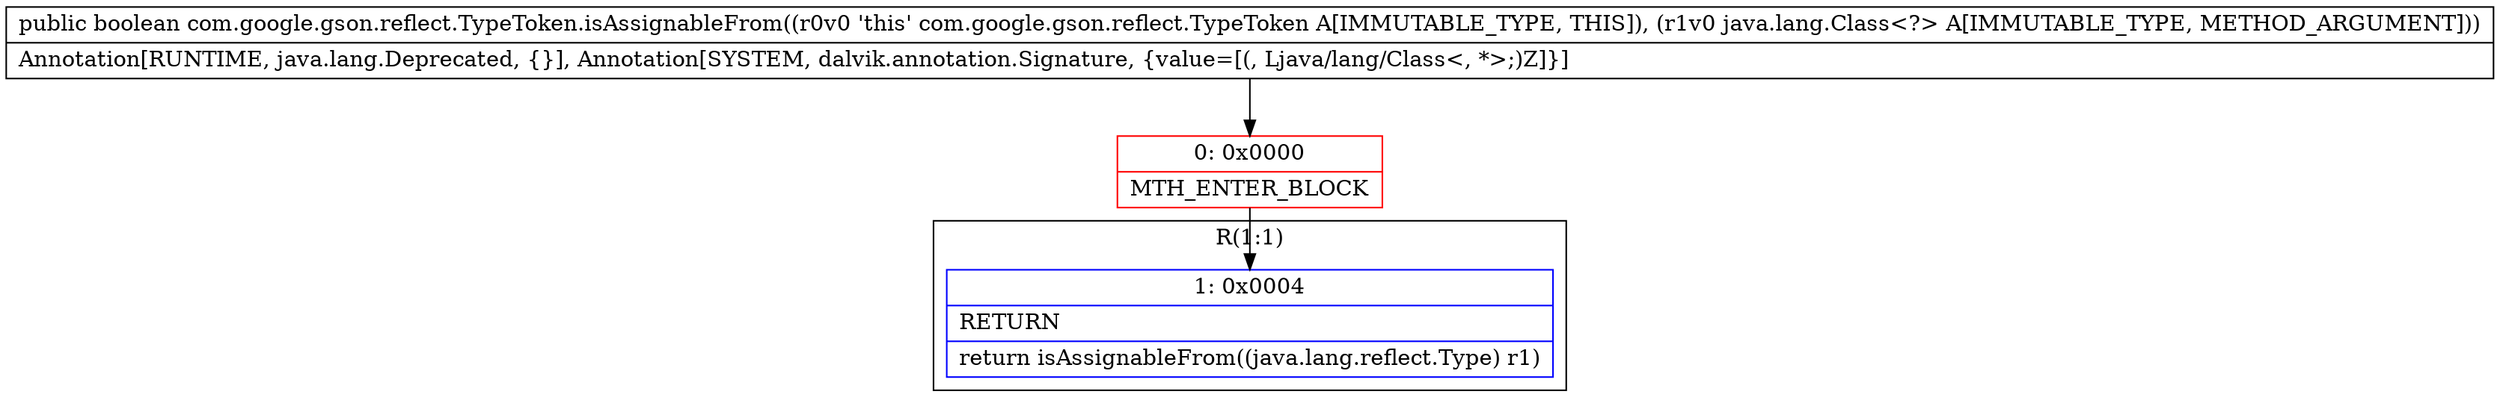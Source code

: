 digraph "CFG forcom.google.gson.reflect.TypeToken.isAssignableFrom(Ljava\/lang\/Class;)Z" {
subgraph cluster_Region_292740983 {
label = "R(1:1)";
node [shape=record,color=blue];
Node_1 [shape=record,label="{1\:\ 0x0004|RETURN\l|return isAssignableFrom((java.lang.reflect.Type) r1)\l}"];
}
Node_0 [shape=record,color=red,label="{0\:\ 0x0000|MTH_ENTER_BLOCK\l}"];
MethodNode[shape=record,label="{public boolean com.google.gson.reflect.TypeToken.isAssignableFrom((r0v0 'this' com.google.gson.reflect.TypeToken A[IMMUTABLE_TYPE, THIS]), (r1v0 java.lang.Class\<?\> A[IMMUTABLE_TYPE, METHOD_ARGUMENT]))  | Annotation[RUNTIME, java.lang.Deprecated, \{\}], Annotation[SYSTEM, dalvik.annotation.Signature, \{value=[(, Ljava\/lang\/Class\<, *\>;)Z]\}]\l}"];
MethodNode -> Node_0;
Node_0 -> Node_1;
}

